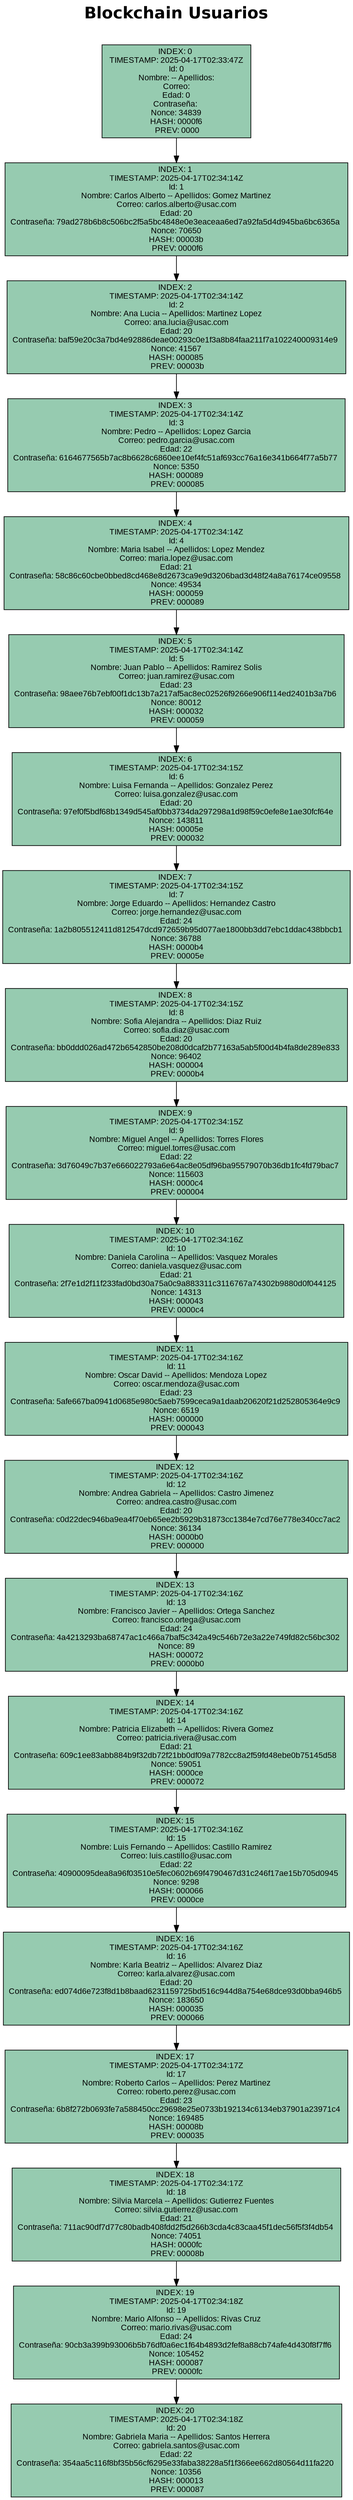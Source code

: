 digraph Blockchain {
    node [shape=record, style=filled, fontname="Arial"];
    label = "Blockchain Usuarios

";
    labelloc = "t";
    fontsize = 24;
    fontname = "Helvetica-Bold";
    Block0 [label="{ INDEX: 20 \n TIMESTAMP: 2025-04-17T02:34:18Z \n Id: 20 \n Nombre: Gabriela Maria -- Apellidos: Santos Herrera \n Correo: gabriela.santos@usac.com \n Edad: 22 \nContraseña: 354aa5c116f8bf35b56cf6295e33faba38228a5f1f366ee662d80564d11fa220 \n Nonce: 10356 \n HASH: 000013 \n PREV: 000087 }"      style="filled" fillcolor="#96cbb0" fontname="Arial" fontsize = 12];
    Block1 [label="{ INDEX: 19 \n TIMESTAMP: 2025-04-17T02:34:18Z \n Id: 19 \n Nombre: Mario Alfonso -- Apellidos: Rivas Cruz \n Correo: mario.rivas@usac.com \n Edad: 24 \nContraseña: 90cb3a399b93006b5b76df0a6ec1f64b4893d2fef8a88cb74afe4d430f8f7ff6 \n Nonce: 105452 \n HASH: 000087 \n PREV: 0000fc }"      style="filled" fillcolor="#96cbb0" fontname="Arial" fontsize = 12];
    Block1 -> Block0;
    Block2 [label="{ INDEX: 18 \n TIMESTAMP: 2025-04-17T02:34:17Z \n Id: 18 \n Nombre: Silvia Marcela -- Apellidos: Gutierrez Fuentes \n Correo: silvia.gutierrez@usac.com \n Edad: 21 \nContraseña: 711ac90df7d77c80badb408fdd2f5d266b3cda4c83caa45f1dec56f5f3f4db54 \n Nonce: 74051 \n HASH: 0000fc \n PREV: 00008b }"      style="filled" fillcolor="#96cbb0" fontname="Arial" fontsize = 12];
    Block2 -> Block1;
    Block3 [label="{ INDEX: 17 \n TIMESTAMP: 2025-04-17T02:34:17Z \n Id: 17 \n Nombre: Roberto Carlos -- Apellidos: Perez Martinez \n Correo: roberto.perez@usac.com \n Edad: 23 \nContraseña: 6b8f272b0693fe7a588450cc29698e25e0733b192134c6134eb37901a23971c4 \n Nonce: 169485 \n HASH: 00008b \n PREV: 000035 }"      style="filled" fillcolor="#96cbb0" fontname="Arial" fontsize = 12];
    Block3 -> Block2;
    Block4 [label="{ INDEX: 16 \n TIMESTAMP: 2025-04-17T02:34:16Z \n Id: 16 \n Nombre: Karla Beatriz -- Apellidos: Alvarez Diaz \n Correo: karla.alvarez@usac.com \n Edad: 20 \nContraseña: ed074d6e723f8d1b8baad6231159725bd516c944d8a754e68dce93d0bba946b5 \n Nonce: 183650 \n HASH: 000035 \n PREV: 000066 }"      style="filled" fillcolor="#96cbb0" fontname="Arial" fontsize = 12];
    Block4 -> Block3;
    Block5 [label="{ INDEX: 15 \n TIMESTAMP: 2025-04-17T02:34:16Z \n Id: 15 \n Nombre: Luis Fernando -- Apellidos: Castillo Ramirez \n Correo: luis.castillo@usac.com \n Edad: 22 \nContraseña: 40900095dea8a96f03510e5fec0602b69f4790467d31c246f17ae15b705d0945 \n Nonce: 9298 \n HASH: 000066 \n PREV: 0000ce }"      style="filled" fillcolor="#96cbb0" fontname="Arial" fontsize = 12];
    Block5 -> Block4;
    Block6 [label="{ INDEX: 14 \n TIMESTAMP: 2025-04-17T02:34:16Z \n Id: 14 \n Nombre: Patricia Elizabeth -- Apellidos: Rivera Gomez \n Correo: patricia.rivera@usac.com \n Edad: 21 \nContraseña: 609c1ee83abb884b9f32db72f21bb0df09a7782cc8a2f59fd48ebe0b75145d58 \n Nonce: 59051 \n HASH: 0000ce \n PREV: 000072 }"      style="filled" fillcolor="#96cbb0" fontname="Arial" fontsize = 12];
    Block6 -> Block5;
    Block7 [label="{ INDEX: 13 \n TIMESTAMP: 2025-04-17T02:34:16Z \n Id: 13 \n Nombre: Francisco Javier -- Apellidos: Ortega Sanchez \n Correo: francisco.ortega@usac.com \n Edad: 24 \nContraseña: 4a4213293ba68747ac1c466a7baf5c342a49c546b72e3a22e749fd82c56bc302 \n Nonce: 89 \n HASH: 000072 \n PREV: 0000b0 }"      style="filled" fillcolor="#96cbb0" fontname="Arial" fontsize = 12];
    Block7 -> Block6;
    Block8 [label="{ INDEX: 12 \n TIMESTAMP: 2025-04-17T02:34:16Z \n Id: 12 \n Nombre: Andrea Gabriela -- Apellidos: Castro Jimenez \n Correo: andrea.castro@usac.com \n Edad: 20 \nContraseña: c0d22dec946ba9ea4f70eb65ee2b5929b31873cc1384e7cd76e778e340cc7ac2 \n Nonce: 36134 \n HASH: 0000b0 \n PREV: 000000 }"      style="filled" fillcolor="#96cbb0" fontname="Arial" fontsize = 12];
    Block8 -> Block7;
    Block9 [label="{ INDEX: 11 \n TIMESTAMP: 2025-04-17T02:34:16Z \n Id: 11 \n Nombre: Oscar David -- Apellidos: Mendoza Lopez \n Correo: oscar.mendoza@usac.com \n Edad: 23 \nContraseña: 5afe667ba0941d0685e980c5aeb7599ceca9a1daab20620f21d252805364e9c9 \n Nonce: 6519 \n HASH: 000000 \n PREV: 000043 }"      style="filled" fillcolor="#96cbb0" fontname="Arial" fontsize = 12];
    Block9 -> Block8;
    Block10 [label="{ INDEX: 10 \n TIMESTAMP: 2025-04-17T02:34:16Z \n Id: 10 \n Nombre: Daniela Carolina -- Apellidos: Vasquez Morales \n Correo: daniela.vasquez@usac.com \n Edad: 21 \nContraseña: 2f7e1d2f11f233fad0bd30a75a0c9a883311c3116767a74302b9880d0f044125 \n Nonce: 14313 \n HASH: 000043 \n PREV: 0000c4 }"      style="filled" fillcolor="#96cbb0" fontname="Arial" fontsize = 12];
    Block10 -> Block9;
    Block11 [label="{ INDEX: 9 \n TIMESTAMP: 2025-04-17T02:34:15Z \n Id: 9 \n Nombre: Miguel Angel -- Apellidos: Torres Flores \n Correo: miguel.torres@usac.com \n Edad: 22 \nContraseña: 3d76049c7b37e666022793a6e64ac8e05df96ba95579070b36db1fc4fd79bac7 \n Nonce: 115603 \n HASH: 0000c4 \n PREV: 000004 }"      style="filled" fillcolor="#96cbb0" fontname="Arial" fontsize = 12];
    Block11 -> Block10;
    Block12 [label="{ INDEX: 8 \n TIMESTAMP: 2025-04-17T02:34:15Z \n Id: 8 \n Nombre: Sofia Alejandra -- Apellidos: Diaz Ruiz \n Correo: sofia.diaz@usac.com \n Edad: 20 \nContraseña: bb0ddd026ad472b6542850be208d0dcaf2b77163a5ab5f00d4b4fa8de289e833 \n Nonce: 96402 \n HASH: 000004 \n PREV: 0000b4 }"      style="filled" fillcolor="#96cbb0" fontname="Arial" fontsize = 12];
    Block12 -> Block11;
    Block13 [label="{ INDEX: 7 \n TIMESTAMP: 2025-04-17T02:34:15Z \n Id: 7 \n Nombre: Jorge Eduardo -- Apellidos: Hernandez Castro \n Correo: jorge.hernandez@usac.com \n Edad: 24 \nContraseña: 1a2b805512411d812547dcd972659b95d077ae1800bb3dd7ebc1ddac438bbcb1 \n Nonce: 36788 \n HASH: 0000b4 \n PREV: 00005e }"      style="filled" fillcolor="#96cbb0" fontname="Arial" fontsize = 12];
    Block13 -> Block12;
    Block14 [label="{ INDEX: 6 \n TIMESTAMP: 2025-04-17T02:34:15Z \n Id: 6 \n Nombre: Luisa Fernanda -- Apellidos: Gonzalez Perez \n Correo: luisa.gonzalez@usac.com \n Edad: 20 \nContraseña: 97ef0f5bdf68b1349d545af0bb3734da297298a1d98f59c0efe8e1ae30fcf64e \n Nonce: 143811 \n HASH: 00005e \n PREV: 000032 }"      style="filled" fillcolor="#96cbb0" fontname="Arial" fontsize = 12];
    Block14 -> Block13;
    Block15 [label="{ INDEX: 5 \n TIMESTAMP: 2025-04-17T02:34:14Z \n Id: 5 \n Nombre: Juan Pablo -- Apellidos: Ramirez Solis \n Correo: juan.ramirez@usac.com \n Edad: 23 \nContraseña: 98aee76b7ebf00f1dc13b7a217af5ac8ec02526f9266e906f114ed2401b3a7b6 \n Nonce: 80012 \n HASH: 000032 \n PREV: 000059 }"      style="filled" fillcolor="#96cbb0" fontname="Arial" fontsize = 12];
    Block15 -> Block14;
    Block16 [label="{ INDEX: 4 \n TIMESTAMP: 2025-04-17T02:34:14Z \n Id: 4 \n Nombre: Maria Isabel -- Apellidos: Lopez Mendez \n Correo: maria.lopez@usac.com \n Edad: 21 \nContraseña: 58c86c60cbe0bbed8cd468e8d2673ca9e9d3206bad3d48f24a8a76174ce09558 \n Nonce: 49534 \n HASH: 000059 \n PREV: 000089 }"      style="filled" fillcolor="#96cbb0" fontname="Arial" fontsize = 12];
    Block16 -> Block15;
    Block17 [label="{ INDEX: 3 \n TIMESTAMP: 2025-04-17T02:34:14Z \n Id: 3 \n Nombre: Pedro -- Apellidos: Lopez Garcia \n Correo: pedro.garcia@usac.com \n Edad: 22 \nContraseña: 6164677565b7ac8b6628c6860ee10ef4fc51af693cc76a16e341b664f77a5b77 \n Nonce: 5350 \n HASH: 000089 \n PREV: 000085 }"      style="filled" fillcolor="#96cbb0" fontname="Arial" fontsize = 12];
    Block17 -> Block16;
    Block18 [label="{ INDEX: 2 \n TIMESTAMP: 2025-04-17T02:34:14Z \n Id: 2 \n Nombre: Ana Lucia -- Apellidos: Martinez Lopez \n Correo: ana.lucia@usac.com \n Edad: 20 \nContraseña: baf59e20c3a7bd4e92886deae00293c0e1f3a8b84faa211f7a102240009314e9 \n Nonce: 41567 \n HASH: 000085 \n PREV: 00003b }"      style="filled" fillcolor="#96cbb0" fontname="Arial" fontsize = 12];
    Block18 -> Block17;
    Block19 [label="{ INDEX: 1 \n TIMESTAMP: 2025-04-17T02:34:14Z \n Id: 1 \n Nombre: Carlos Alberto -- Apellidos: Gomez Martinez \n Correo: carlos.alberto@usac.com \n Edad: 20 \nContraseña: 79ad278b6b8c506bc2f5a5bc4848e0e3eaceaa6ed7a92fa5d4d945ba6bc6365a \n Nonce: 70650 \n HASH: 00003b \n PREV: 0000f6 }"      style="filled" fillcolor="#96cbb0" fontname="Arial" fontsize = 12];
    Block19 -> Block18;
    Block20 [label="{ INDEX: 0 \n TIMESTAMP: 2025-04-17T02:33:47Z \n Id: 0 \n Nombre:  -- Apellidos:  \n Correo:  \n Edad: 0 \nContraseña:  \n Nonce: 34839 \n HASH: 0000f6 \n PREV: 0000 }"      style="filled" fillcolor="#96cbb0" fontname="Arial" fontsize = 12];
    Block20 -> Block19;
}
